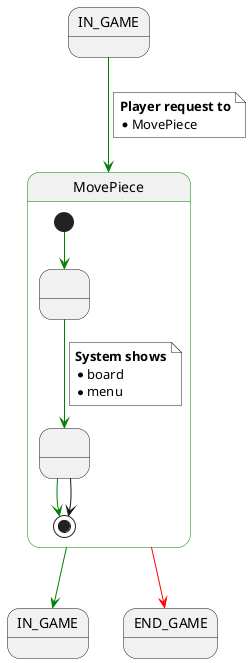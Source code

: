 @startuml

state IN_GAME
state IN_GAME2 as "IN_GAME"
state END_GAME

state MovePiece ##green {
    state " " as 1
    state " " as 2

    [*] -[#green]-> 1
    1 -[#green]-> 2
    note on link #white
        <b>System shows</b>
        * board
        * menu
    end note
    2 -[#green]-> [*]
    2 --> [*]

}

IN_GAME -[#green]-> MovePiece
note on link #white
    <b>Player request to</b>
    * MovePiece
end note

MovePiece -[#green]-> IN_GAME2
MovePiece -[#red]-> END_GAME